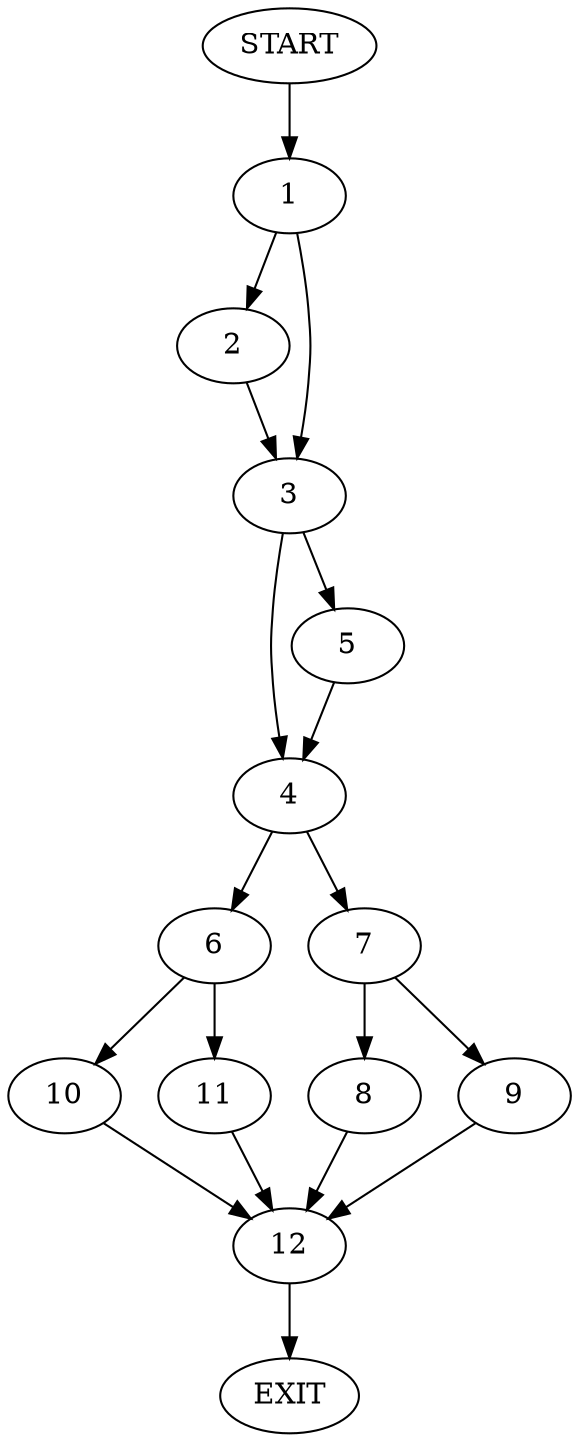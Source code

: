 digraph {
0 [label="START"]
13 [label="EXIT"]
0 -> 1
1 -> 2
1 -> 3
2 -> 3
3 -> 4
3 -> 5
5 -> 4
4 -> 6
4 -> 7
7 -> 8
7 -> 9
6 -> 10
6 -> 11
8 -> 12
9 -> 12
12 -> 13
10 -> 12
11 -> 12
}
